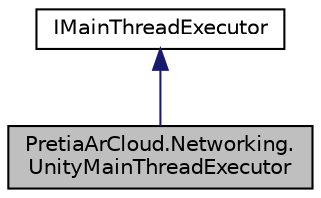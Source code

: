 digraph "PretiaArCloud.Networking.UnityMainThreadExecutor"
{
 // LATEX_PDF_SIZE
  edge [fontname="Helvetica",fontsize="10",labelfontname="Helvetica",labelfontsize="10"];
  node [fontname="Helvetica",fontsize="10",shape=record];
  Node1 [label="PretiaArCloud.Networking.\lUnityMainThreadExecutor",height=0.2,width=0.4,color="black", fillcolor="grey75", style="filled", fontcolor="black",tooltip=" "];
  Node2 -> Node1 [dir="back",color="midnightblue",fontsize="10",style="solid",fontname="Helvetica"];
  Node2 [label="IMainThreadExecutor",height=0.2,width=0.4,color="black", fillcolor="white", style="filled",URL="$interfacePretiaArCloud_1_1Networking_1_1IMainThreadExecutor.html",tooltip=" "];
}

